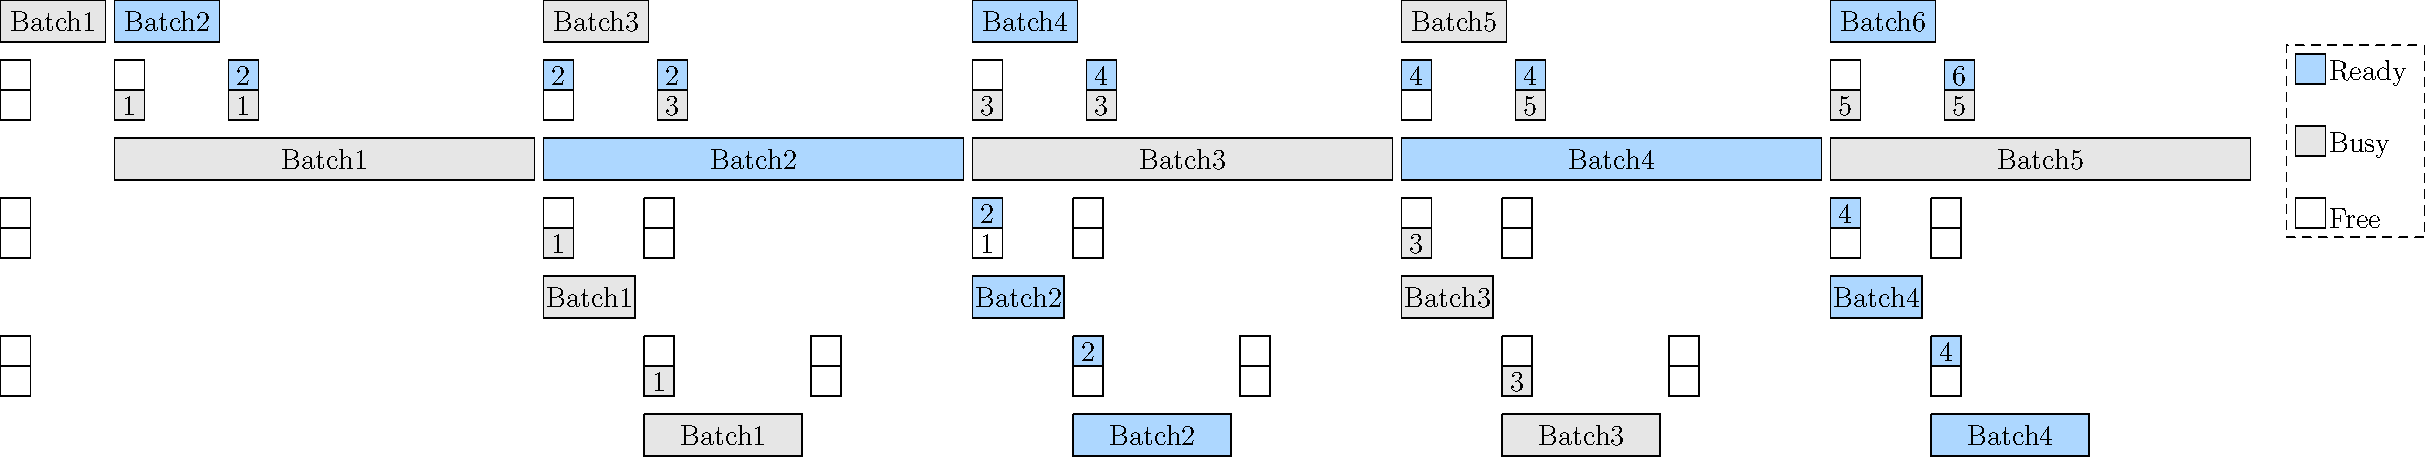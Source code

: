 import geometry;

size(40cm, 0);
unitsize(30, 0);
defaultpen(fontsize(14pt));
real xshiftUnit = 1.4;
pen fillReady = rgb(156,194,230);
pen fillBusy = lightgray;
pen fillFree = white;
real batchHeight = 0.7;
real d = 0.5; //reg长度

real tinyPadding = 0.15;
real regPaddingBottom = 0.3;
real paddingBetweenBatch = 1.5;

// 各种 batch 的样式长度设置           //对齐chengcheng的流水线batch的长度
real preproWidth = 5*xshiftUnit; //train  320
real dataloadWidth = (80/320)*preproWidth; //dataloader  80
real trainWidth = (120/320)*preproWidth; //train 120
real copyWidth = (70/320)*preproWidth; //copyh2d 60


pen Dotted(pen p=currentpen) {return linetype(new real[] {0,3})+2*linewidth(p);}   

picture getBatch(string s = "", real width, pen pstyle = defaultpen, pen pbg = lightgray)
{
    picture pic;
    pair d = (width, batchHeight);
    path lineBatch = box(-d/2, d/2);
    fill(pic, lineBatch, pbg);
    draw(pic, lineBatch, pstyle);
    label(pic, s);
    return pic;
}

picture blockBox(real w =d, real h = d, pen p = white) {
  picture pic;
  pair d = (w, h);
  path boxpath = box((0,0), d);
  filldraw(pic, boxpath, p);
  return pic;
}

picture fillRegBox(picture boxPic, pen p=fillFree)
{
    pair ptLeftBottom = point(boxPic, SW);
    pair ptRightBottom = point(boxPic, SE);
    pair ptLeftUp = point(boxPic, NW);
    pair ptRightUp = point(boxPic, NE);
    path upRect = ptLeftBottom--ptRightBottom--ptRightUp--ptLeftUp--cycle;
    write(upRect);
    filldraw(boxPic, upRect, p);
    return boxPic;
}

picture getRegByBatchUpLeft(picture batchPic, string s="", 
    bool isBottom = true,
    pen pbg = fillFree)
{
    picture pic;
    real liftValue;
    if(isBottom){
        liftValue = 0;
    }else{
        liftValue = d;
    }
    picture regPic = shift(point(batchPic, NW)+(0, regPaddingBottom+liftValue))*blockBox(pbg);
    add(pic, regPic);
    pair ptCetner =  midpoint(point(regPic, W)--point(regPic, E));
    label(pic, s, ptCetner);
    return pic;
}

picture getRegByBatchUpRight(picture batchPic, string s="", 
    bool isBottom = true,
    pen pbg = fillFree)
{
    picture pic;
    real liftValue;
    if(isBottom){
        liftValue = 0;
    }else{
        liftValue = d;
    }
    picture regPic = shift(point(batchPic, NE)+(tinyPadding, regPaddingBottom+liftValue))*blockBox(pbg);
    add(pic, regPic);
    pair ptCetner =  midpoint(point(regPic, W)--point(regPic, E));
    label(pic, s, ptCetner);
    return pic;
}

picture getRegByBatchDownRight(picture batchPic, string s="", 
    bool isBottom = true,
    pen pbg = fillFree, real ybase)
{
    picture pic;
    real liftValue;
    if(isBottom){
        liftValue = 0;
    }else{
        liftValue = d;
    }
    picture regPic = shift((point(batchPic,E).x+tinyPadding, regPaddingBottom+ybase+liftValue))*blockBox(pbg);
    add(pic, regPic);
    pair ptCetner =  midpoint(point(regPic, W)--point(regPic, E));
    label(pic, s, ptCetner);
    
    return pic;
}

picture getRegByBatchDownLeft(picture batchPic, string s="", 
    bool isBottom = true,
    pen pbg = fillFree, real ybase)
{
    picture pic;
    real liftValue;
    if(isBottom){
        liftValue = 0;
    }else{
        liftValue = d;
    }
    picture regPic = shift((point(batchPic,W).x,regPaddingBottom+ybase+liftValue))*blockBox(pbg);
    add(pic, regPic);
    pair ptCetner =  midpoint(point(regPic, W)--point(regPic, E));
    label(pic, s, ptCetner);
    
    return pic;
}


picture getMainPic()
{
    picture pic;

    picture[] preProcessBatchAry;
    for(int i = 0; i<5; ++i)
    {
        pen pBg;
        if(i%2==1)
        {
            pBg = fillReady;
        }
        else
        {
            pBg = fillBusy;
        }
        picture batchItem = shift(i*(tinyPadding+preproWidth), 0)*getBatch(
                "Batch"+string(1+i),
                preproWidth, 
                solid, pBg);
        preProcessBatchAry.push(batchItem);
        add(pic, batchItem);
    }

    picture regPreBatch1C0Top = getRegByBatchUpLeft(preProcessBatchAry[0], 
                                            "", 
                                            false, fillFree);
    picture regPreBatch1C0Bottom = getRegByBatchUpLeft(preProcessBatchAry[0], 
                                            "1", 
                                            true, fillBusy);
    add(pic, regPreBatch1C0Top);
    add(pic, regPreBatch1C0Bottom);

    picture regPreBatch2C0Top = getRegByBatchUpLeft(preProcessBatchAry[1], 
                                            "2", 
                                            false, fillReady);
    picture regPreBatch2C0Bottom = getRegByBatchUpLeft(preProcessBatchAry[1], 
                                            "", 
                                            true, fillFree);
    add(pic, regPreBatch2C0Top);
    add(pic, regPreBatch2C0Bottom);

    picture regPreBatch3C0Top = getRegByBatchUpLeft(preProcessBatchAry[2], 
                                            "", 
                                            false, fillFree);
    picture regPreBatch3C0Bottom = getRegByBatchUpLeft(preProcessBatchAry[2], 
                                            "3", 
                                            true, fillBusy);
    add(pic, regPreBatch3C0Top);
    add(pic, regPreBatch3C0Bottom);

    picture regPreBatch4C0Top = getRegByBatchUpLeft(preProcessBatchAry[3], 
                                            "4", 
                                            false, fillReady);
    picture regPreBatch4C0Bottom = getRegByBatchUpLeft(preProcessBatchAry[3], 
                                            "", 
                                            true, fillFree);
    add(pic, regPreBatch4C0Top);
    add(pic, regPreBatch4C0Bottom);

    picture regPreBatch5C0Top = getRegByBatchUpLeft(preProcessBatchAry[4], 
                                            "", 
                                            false, fillFree);
    picture regPreBatch5C0Bottom = getRegByBatchUpLeft(preProcessBatchAry[4], 
                                            "5", 
                                            true, fillBusy);
    add(pic, regPreBatch5C0Top);
    add(pic, regPreBatch5C0Bottom);

    picture[] dataloadBatchAry;
    real yofDataLoaderBatch =  2*regPaddingBottom+2d+batchHeight;
    transform t = shift(-tinyPadding-dataloadWidth/2+point(preProcessBatchAry[0], W).x, yofDataLoaderBatch);
    picture batch1Pic = t*getBatch("Batch1", dataloadWidth ,pbg=fillBusy);
    dataloadBatchAry.push(batch1Pic);
    add(pic, batch1Pic);
    for(int i = 0; i < preProcessBatchAry.length; ++i)
    {
        pen pBg;
        if(i%2==0)
        {
            pBg = fillReady;
        }
        else
        {
            pBg = fillBusy;
        }
        picture batchItem = shift(point(preProcessBatchAry[i], W).x+dataloadWidth/2, yofDataLoaderBatch)*getBatch(
                "Batch"+string(2+i),
                dataloadWidth, 
                solid, pBg);
        dataloadBatchAry.push(batchItem);
        add(pic, batchItem);
    }

    picture[] copyH2DBatchAry;
    real yofDataLoaderBatch =  -batchHeight-2d-2regPaddingBottom;
    for(int i = 0; i < preProcessBatchAry.length-1; ++i)
    {
        pen pBg;
        if(i%2==0)
        {
            pBg = fillBusy;
        }
        else
        {
            pBg = fillReady;
        }
        picture batchItem = shift(point(preProcessBatchAry[i+1], W).x+copyWidth/2, yofDataLoaderBatch)*getBatch(
                "Batch"+string(1+i),
                copyWidth, 
                solid, pBg);
        copyH2DBatchAry.push(batchItem);
        add(pic, batchItem);
    }

    picture[] trainingBatchAry;
    real yofDataLoaderBatch = point(copyH2DBatchAry[0], S).y+yofDataLoaderBatch+batchHeight/2;
    for(int i = 0; i < copyH2DBatchAry.length; ++i)
    {
        pen pBg;
        if(i%2==0)
        {
            pBg = fillBusy;
        }
        else
        {
            pBg = fillReady;
        }
        picture batchItem = shift(point(copyH2DBatchAry[i], E).x+trainWidth/2+tinyPadding, yofDataLoaderBatch)*getBatch(
                "Batch"+string(1+i),
                trainWidth, 
                solid, pBg);
        trainingBatchAry.push(batchItem);
        add(pic, batchItem);
    }

    picture regPreBatch1C1Top = getRegByBatchDownRight(dataloadBatchAry[1], 
                                            "2", 
                                            false, fillReady,
                                            point(preProcessBatchAry[1], N).y);
    picture regPreBatch1C1Bottom = getRegByBatchDownRight(dataloadBatchAry[1], 
                                            "1", 
                                            true, fillBusy,
                                            point(preProcessBatchAry[1], N).y);
    add(pic, regPreBatch1C1Top);
    add(pic, regPreBatch1C1Bottom);

    picture regPreBatch2C1Top = getRegByBatchDownRight(dataloadBatchAry[2], 
                                            "2", 
                                            false, fillReady,
                                            point(preProcessBatchAry[1], N).y);
    picture regPreBatch2C1Bottom = getRegByBatchDownRight(dataloadBatchAry[2], 
                                            "3", 
                                            true, fillBusy,
                                            point(preProcessBatchAry[1], N).y);
    add(pic, regPreBatch2C1Top);
    add(pic, regPreBatch2C1Bottom);

    picture regPreBatch3C1Top = getRegByBatchDownRight(dataloadBatchAry[3], 
                                            "4", 
                                            false, fillReady,
                                            point(preProcessBatchAry[1], N).y);
    picture regPreBatch3C1Bottom = getRegByBatchDownRight(dataloadBatchAry[3], 
                                            "3", 
                                            true, fillBusy,
                                            point(preProcessBatchAry[1], N).y);
    add(pic, regPreBatch3C1Top);
    add(pic, regPreBatch3C1Bottom);

    picture regPreBatch4C1Top = getRegByBatchDownRight(dataloadBatchAry[4], 
                                            "4", 
                                            false, fillReady,
                                            point(preProcessBatchAry[4], N).y);
    picture regPreBatch4C1Bottom = getRegByBatchDownRight(dataloadBatchAry[4], 
                                            "5", 
                                            true, fillBusy,
                                            point(preProcessBatchAry[1], N).y);
    add(pic, regPreBatch4C1Top);
    add(pic, regPreBatch4C1Bottom);

    picture regPreBatch5C1Top = getRegByBatchDownRight(dataloadBatchAry[5], 
                                            "6", 
                                            false, fillReady,
                                            point(preProcessBatchAry[1], N).y);
    picture regPreBatch5C1Bottom = getRegByBatchDownRight(dataloadBatchAry[5], 
                                            "5", 
                                            true, fillBusy,
                                            point(preProcessBatchAry[1], N).y);
    add(pic, regPreBatch5C1Top);
    add(pic, regPreBatch5C1Bottom);

    picture regCopy1C0Top = getRegByBatchUpLeft(copyH2DBatchAry[0], 
                                            "", 
                                            false, fillFree
                                           );
    picture regCopy1C0Bottom = getRegByBatchUpLeft(copyH2DBatchAry[0], 
                                            "1", 
                                            true, fillBusy
                                            );
    add(pic, regCopy1C0Top);
    add(pic, regCopy1C0Bottom);

    picture regCopy2C0Top = getRegByBatchUpLeft(copyH2DBatchAry[1], 
                                            "2", 
                                            false, fillReady
                                           );
    picture regCopy2C0Bottom = getRegByBatchUpLeft(copyH2DBatchAry[1], 
                                            "1", 
                                            true, fillFree
                                            );
    add(pic, regCopy2C0Top);
    add(pic, regCopy2C0Bottom);

    picture regCopy3C0Top = getRegByBatchUpLeft(copyH2DBatchAry[2], 
                                            "", 
                                            false, fillFree
                                           );
    picture regCopy3C0Bottom = getRegByBatchUpLeft(copyH2DBatchAry[2], 
                                            "3", 
                                            true, fillBusy
                                            );
    add(pic, regCopy3C0Top);
    add(pic, regCopy3C0Bottom);

    picture regCopy4C0Top = getRegByBatchUpLeft(copyH2DBatchAry[3], 
                                            "4", 
                                            false, fillReady
                                           );
    picture regCopy4C0Bottom = getRegByBatchUpLeft(copyH2DBatchAry[3], 
                                            "", 
                                            true, fillFree
                                            );
    add(pic, regCopy4C0Top);
    add(pic, regCopy4C0Bottom);

    picture regTrain1C0Top = getRegByBatchUpLeft(trainingBatchAry[0], 
                                            "", 
                                            false, fillFree
                                           );
    picture regTrain1C0Bottom = getRegByBatchUpLeft(trainingBatchAry[0], 
                                            "1", 
                                            true, fillBusy
                                            );
    add(pic, regTrain1C0Top);
    add(pic, regTrain1C0Bottom);

    picture regTrain2C0Top = getRegByBatchUpLeft(trainingBatchAry[1], 
                                            "2", 
                                            false, fillReady
                                           );
    picture regTrain2C0Bottom = getRegByBatchUpLeft(trainingBatchAry[1], 
                                            "", 
                                            true, fillFree
                                            );
    add(pic, regTrain2C0Top);
    add(pic, regTrain2C0Bottom);

    picture regTrain3C0Top = getRegByBatchUpLeft(trainingBatchAry[2], 
                                            "", 
                                            false, fillFree
                                           );
    picture regTrain3C0Bottom = getRegByBatchUpLeft(trainingBatchAry[2], 
                                            "3", 
                                            true, fillBusy
                                            );
    add(pic, regTrain3C0Top);
    add(pic, regTrain3C0Bottom);

    picture regTrain4C0Top = getRegByBatchUpLeft(trainingBatchAry[3], 
                                            "4", 
                                            false, fillReady
                                           );
    picture regTrain4C0Bottom = getRegByBatchUpLeft(trainingBatchAry[3], 
                                            "", 
                                            true, fillFree
                                            );
    add(pic, regTrain4C0Top);
    add(pic, regTrain4C0Bottom);

    picture regTrain1C1Top = getRegByBatchUpRight(trainingBatchAry[0],
                                "",
                                false, fillFree);
    picture regTrain1C1Bottom = getRegByBatchUpRight(trainingBatchAry[0],
                                "",
                                true, fillFree);
    add(pic, regTrain1C1Top);
    add(pic, regTrain1C1Bottom);

    picture regTrain2C1Top = getRegByBatchUpRight(trainingBatchAry[1],
                                "",
                                false, fillFree);
    picture regTrain2C1Bottom = getRegByBatchUpRight(trainingBatchAry[1],
                                "",
                                true, fillFree);
    add(pic, regTrain2C1Top);
    add(pic, regTrain2C1Bottom);

    picture regTrain3C1Top = getRegByBatchUpRight(trainingBatchAry[2],
                                "",
                                false, fillFree);
    picture regTrain3C1Bottom = getRegByBatchUpRight(trainingBatchAry[2],
                                "",
                                true, fillFree);
    add(pic, regTrain3C1Top);
    add(pic, regTrain3C1Bottom);

    for(int i = 0; i<copyH2DBatchAry.length; ++i)
    {
        add(pic, getRegByBatchUpRight(copyH2DBatchAry[i],
                                "",
                                false, fillFree));
        add(pic, getRegByBatchUpRight(copyH2DBatchAry[i],
                                "",
                                true, fillFree));
    }

    picture regInitTop1 = shift(-tinyPadding-dataloadWidth)*regPreBatch1C0Top;
    picture regInitBottom1 = shift(0,-d)*regInitTop1;
    add(pic, regInitTop1);
    add(pic, regInitBottom1);

    picture regInitTop2 = shift(point(regInitTop1, W).x, point(regCopy1C0Top,W).y-d/2)*blockBox();
    add(pic, regInitTop2);
    add(pic, shift(0, -d)*regInitTop2);

    picture regInitTop3 = shift(point(regInitTop1, W).x, point(regTrain1C0Top,W).y-d/2)*blockBox();
    add(pic, regInitTop3);
    add(pic, shift(0, -d)*regInitTop3);
    return pic;
}

picture getLegend(picture rightTopPic=currentpicture)
{
    picture pic;

    string [] explantion = {"Free", "Busy", "Ready"};
    pen [] pens = {fillFree, fillBusy, fillReady};

    for(int i = 0; i < explantion.length;++i)
    {
        picture blockItem = shift(0, i*1.2)*blockBox(pens[i]);
        add(pic, blockItem);
        label(pic, explantion[i], point(blockItem, SW), N+4E);        
    }
    return pic;
}

picture mainPic = getMainPic();
mainPic = shift(-min(mainPic, true))*mainPic;
add(mainPic);
picture legendPic = getLegend();
legendPic = shift(5tinyPadding, 0)*shift(point(mainPic, E))*legendPic;
path enBox = box(point(legendPic, SW)+(-tinyPadding,-tinyPadding), shift(1.5)*point(legendPic, NE)+(tinyPadding,tinyPadding));
draw(enBox, dashed);
add(legendPic);
//add();